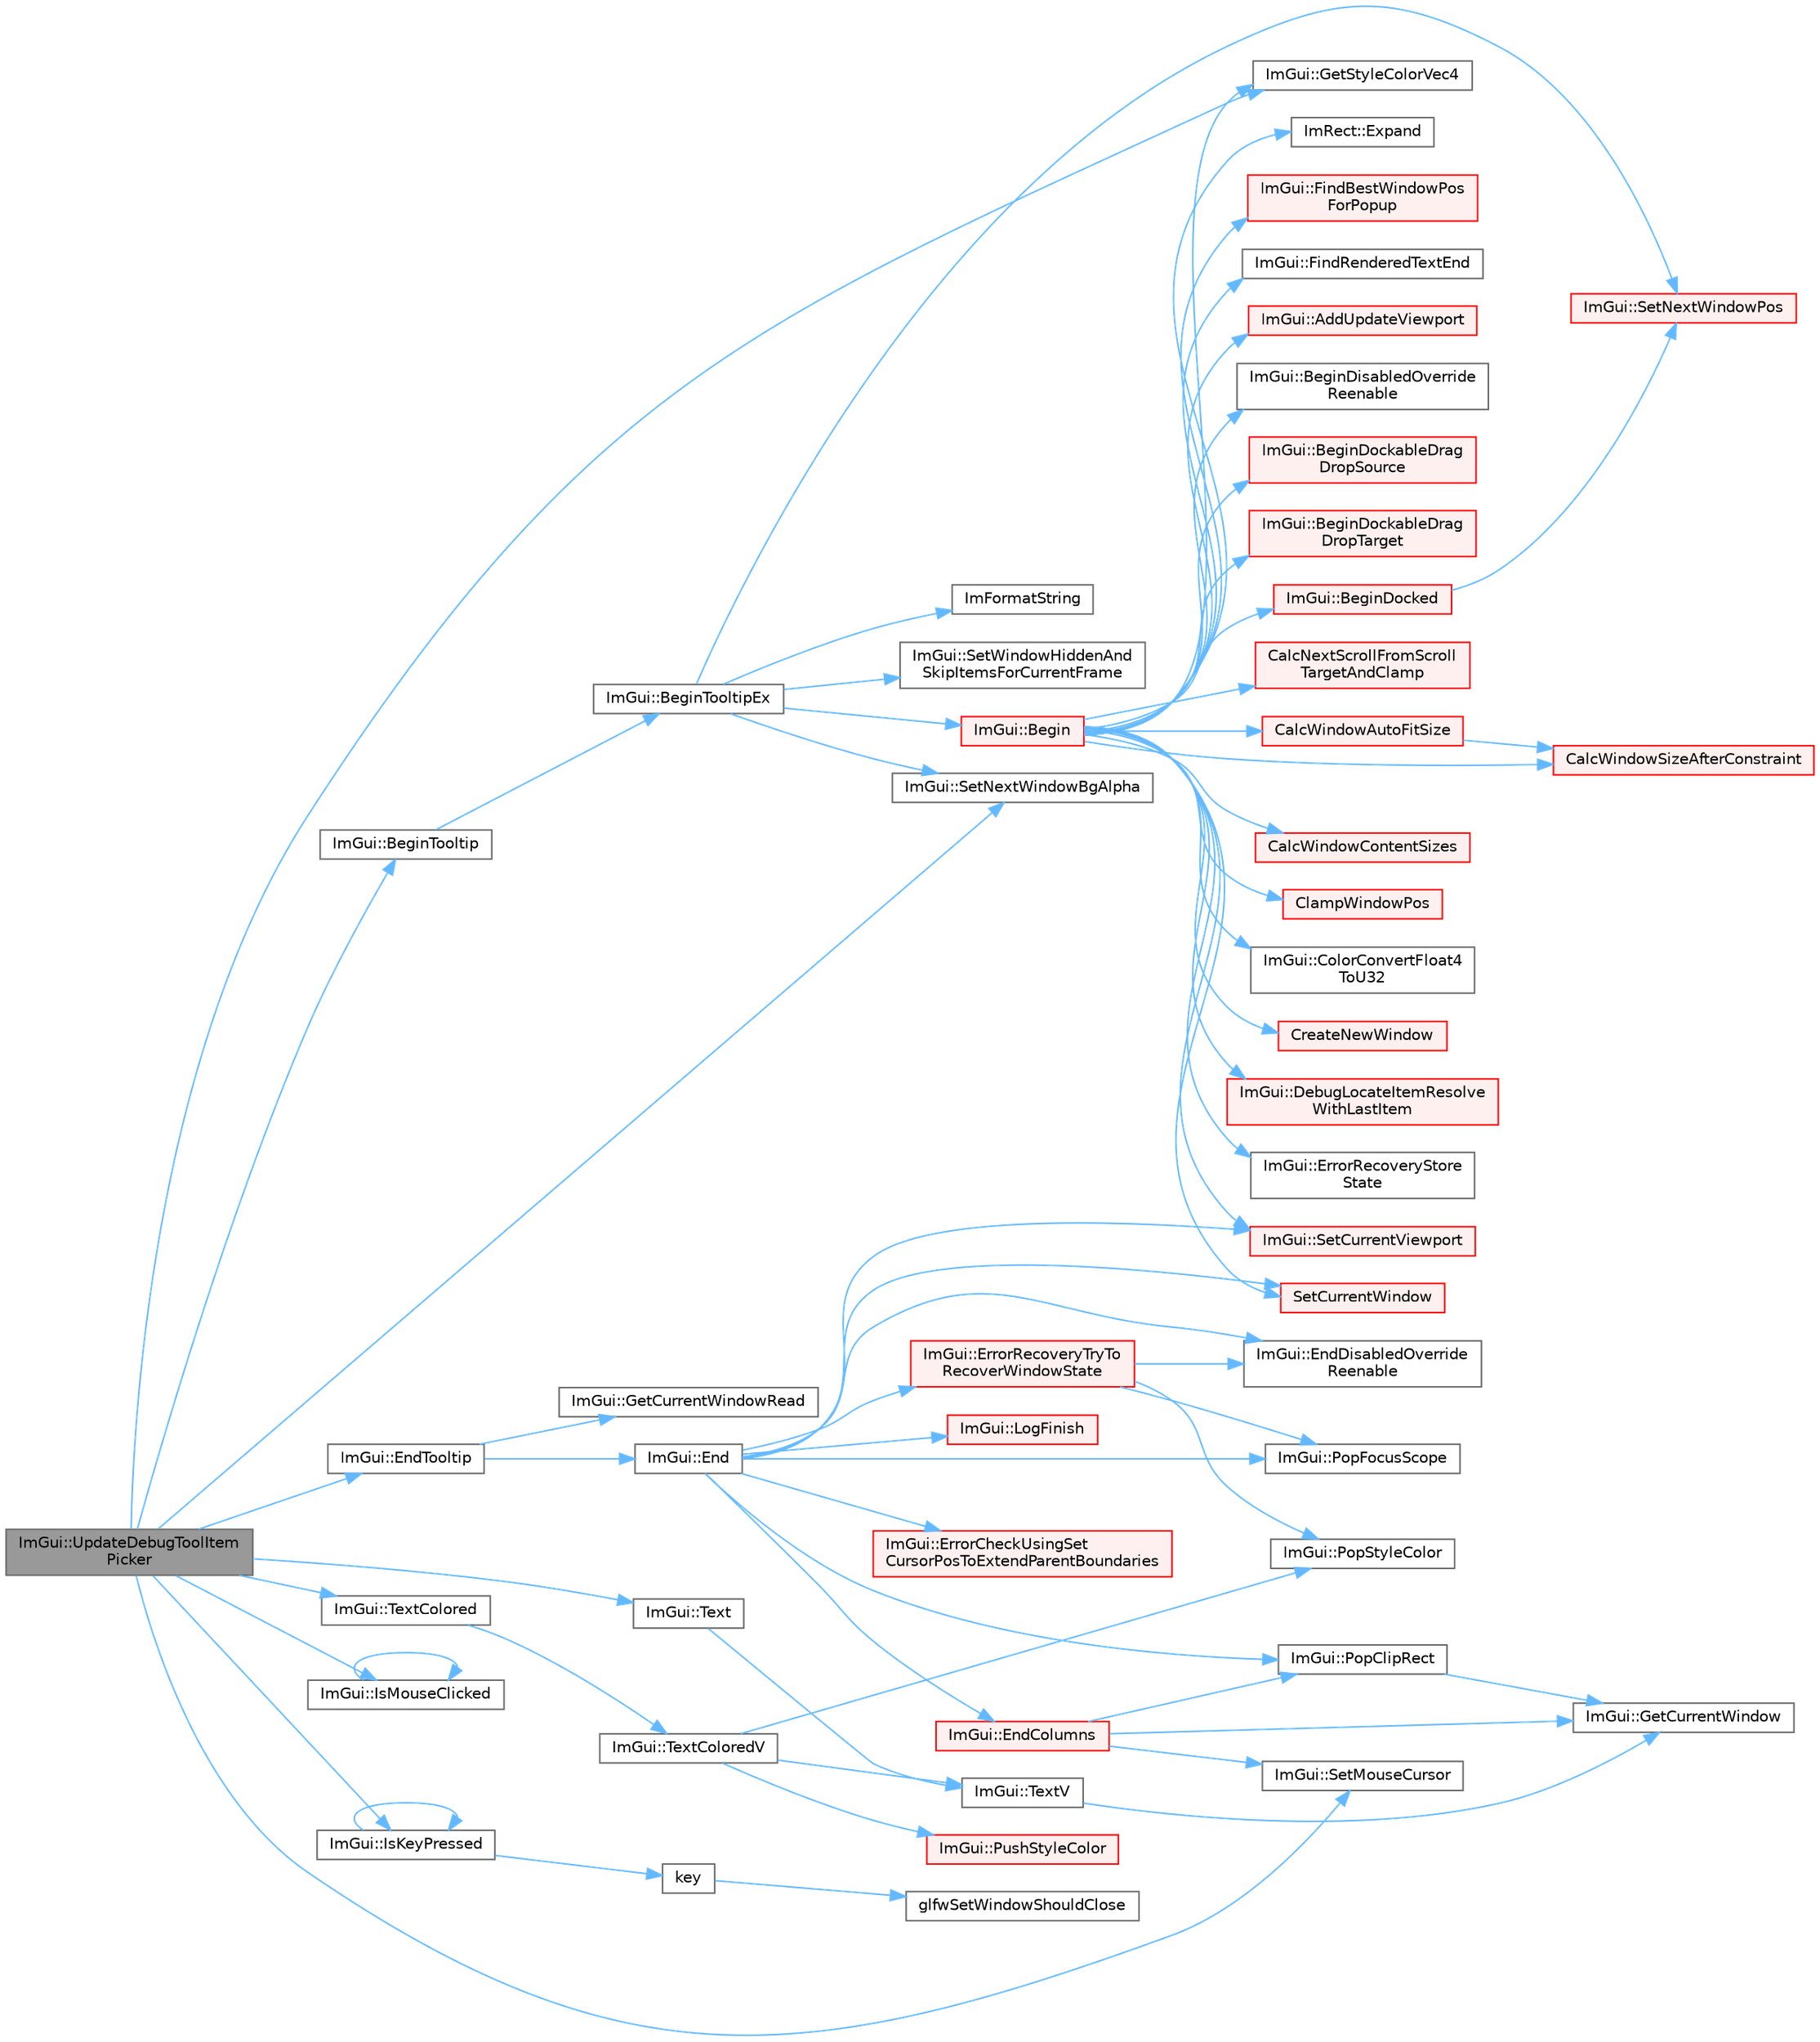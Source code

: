 digraph "ImGui::UpdateDebugToolItemPicker"
{
 // LATEX_PDF_SIZE
  bgcolor="transparent";
  edge [fontname=Helvetica,fontsize=10,labelfontname=Helvetica,labelfontsize=10];
  node [fontname=Helvetica,fontsize=10,shape=box,height=0.2,width=0.4];
  rankdir="LR";
  Node1 [id="Node000001",label="ImGui::UpdateDebugToolItem\lPicker",height=0.2,width=0.4,color="gray40", fillcolor="grey60", style="filled", fontcolor="black",tooltip=" "];
  Node1 -> Node2 [id="edge1_Node000001_Node000002",color="steelblue1",style="solid",tooltip=" "];
  Node2 [id="Node000002",label="ImGui::BeginTooltip",height=0.2,width=0.4,color="grey40", fillcolor="white", style="filled",URL="$namespace_im_gui.html#a0609fbb218702a720c383c87d0c545a2",tooltip=" "];
  Node2 -> Node3 [id="edge2_Node000002_Node000003",color="steelblue1",style="solid",tooltip=" "];
  Node3 [id="Node000003",label="ImGui::BeginTooltipEx",height=0.2,width=0.4,color="grey40", fillcolor="white", style="filled",URL="$namespace_im_gui.html#a18b17a0b20c3f2a16068b84210cfded4",tooltip=" "];
  Node3 -> Node4 [id="edge3_Node000003_Node000004",color="steelblue1",style="solid",tooltip=" "];
  Node4 [id="Node000004",label="ImGui::Begin",height=0.2,width=0.4,color="red", fillcolor="#FFF0F0", style="filled",URL="$namespace_im_gui.html#a581e58db0bc930bafa4a5d23093a2b99",tooltip=" "];
  Node4 -> Node5 [id="edge4_Node000004_Node000005",color="steelblue1",style="solid",tooltip=" "];
  Node5 [id="Node000005",label="ImGui::AddUpdateViewport",height=0.2,width=0.4,color="red", fillcolor="#FFF0F0", style="filled",URL="$namespace_im_gui.html#ada58e5d3e2efc3cef60f213d771408d8",tooltip=" "];
  Node4 -> Node21 [id="edge5_Node000004_Node000021",color="steelblue1",style="solid",tooltip=" "];
  Node21 [id="Node000021",label="ImGui::BeginDisabledOverride\lReenable",height=0.2,width=0.4,color="grey40", fillcolor="white", style="filled",URL="$namespace_im_gui.html#a26b36756e219b7129f894e1c2feb17a8",tooltip=" "];
  Node4 -> Node22 [id="edge6_Node000004_Node000022",color="steelblue1",style="solid",tooltip=" "];
  Node22 [id="Node000022",label="ImGui::BeginDockableDrag\lDropSource",height=0.2,width=0.4,color="red", fillcolor="#FFF0F0", style="filled",URL="$namespace_im_gui.html#a7a435b1565d4884e42a5ee5667f21a1f",tooltip=" "];
  Node4 -> Node369 [id="edge7_Node000004_Node000369",color="steelblue1",style="solid",tooltip=" "];
  Node369 [id="Node000369",label="ImGui::BeginDockableDrag\lDropTarget",height=0.2,width=0.4,color="red", fillcolor="#FFF0F0", style="filled",URL="$namespace_im_gui.html#a1725ff3becdb963b97c16d69d4c9f308",tooltip=" "];
  Node4 -> Node413 [id="edge8_Node000004_Node000413",color="steelblue1",style="solid",tooltip=" "];
  Node413 [id="Node000413",label="ImGui::BeginDocked",height=0.2,width=0.4,color="red", fillcolor="#FFF0F0", style="filled",URL="$namespace_im_gui.html#a627bb85e7c0ab597360f63719bfb1e55",tooltip=" "];
  Node413 -> Node253 [id="edge9_Node000413_Node000253",color="steelblue1",style="solid",tooltip=" "];
  Node253 [id="Node000253",label="ImGui::SetNextWindowPos",height=0.2,width=0.4,color="red", fillcolor="#FFF0F0", style="filled",URL="$namespace_im_gui.html#afbccd31113430670b5ab2bf0d6f509bf",tooltip=" "];
  Node4 -> Node261 [id="edge10_Node000004_Node000261",color="steelblue1",style="solid",tooltip=" "];
  Node261 [id="Node000261",label="CalcNextScrollFromScroll\lTargetAndClamp",height=0.2,width=0.4,color="red", fillcolor="#FFF0F0", style="filled",URL="$imgui_8cpp.html#a07abb80a54115cb5cf9da03351e29533",tooltip=" "];
  Node4 -> Node235 [id="edge11_Node000004_Node000235",color="steelblue1",style="solid",tooltip=" "];
  Node235 [id="Node000235",label="CalcWindowAutoFitSize",height=0.2,width=0.4,color="red", fillcolor="#FFF0F0", style="filled",URL="$imgui_8cpp.html#acbe6338daf87dc6ab636f02f1367eb41",tooltip=" "];
  Node235 -> Node238 [id="edge12_Node000235_Node000238",color="steelblue1",style="solid",tooltip=" "];
  Node238 [id="Node000238",label="CalcWindowSizeAfterConstraint",height=0.2,width=0.4,color="red", fillcolor="#FFF0F0", style="filled",URL="$imgui_8cpp.html#a0c4618a6985c33c4936f1d9f1c7b26b4",tooltip=" "];
  Node4 -> Node240 [id="edge13_Node000004_Node000240",color="steelblue1",style="solid",tooltip=" "];
  Node240 [id="Node000240",label="CalcWindowContentSizes",height=0.2,width=0.4,color="red", fillcolor="#FFF0F0", style="filled",URL="$imgui_8cpp.html#a6eddef51b4880a9f1dca88837f71fc6e",tooltip=" "];
  Node4 -> Node238 [id="edge14_Node000004_Node000238",color="steelblue1",style="solid",tooltip=" "];
  Node4 -> Node459 [id="edge15_Node000004_Node000459",color="steelblue1",style="solid",tooltip=" "];
  Node459 [id="Node000459",label="ClampWindowPos",height=0.2,width=0.4,color="red", fillcolor="#FFF0F0", style="filled",URL="$imgui_8cpp.html#a27b88f27774c413d5578ab6a3f989872",tooltip=" "];
  Node4 -> Node86 [id="edge16_Node000004_Node000086",color="steelblue1",style="solid",tooltip=" "];
  Node86 [id="Node000086",label="ImGui::ColorConvertFloat4\lToU32",height=0.2,width=0.4,color="grey40", fillcolor="white", style="filled",URL="$namespace_im_gui.html#abe2691de0b1a71c774ab24cc91564a94",tooltip=" "];
  Node4 -> Node460 [id="edge17_Node000004_Node000460",color="steelblue1",style="solid",tooltip=" "];
  Node460 [id="Node000460",label="CreateNewWindow",height=0.2,width=0.4,color="red", fillcolor="#FFF0F0", style="filled",URL="$imgui_8cpp.html#a3c92847eb67e7138e6f9af0ee66d3b33",tooltip=" "];
  Node4 -> Node108 [id="edge18_Node000004_Node000108",color="steelblue1",style="solid",tooltip=" "];
  Node108 [id="Node000108",label="ImGui::DebugLocateItemResolve\lWithLastItem",height=0.2,width=0.4,color="red", fillcolor="#FFF0F0", style="filled",URL="$namespace_im_gui.html#ae8ab0d7dfc90af8e82db3ed9e7829219",tooltip=" "];
  Node4 -> Node466 [id="edge19_Node000004_Node000466",color="steelblue1",style="solid",tooltip=" "];
  Node466 [id="Node000466",label="ImGui::ErrorRecoveryStore\lState",height=0.2,width=0.4,color="grey40", fillcolor="white", style="filled",URL="$namespace_im_gui.html#ac961d81019f580ffaec6b8857635a348",tooltip=" "];
  Node4 -> Node189 [id="edge20_Node000004_Node000189",color="steelblue1",style="solid",tooltip=" "];
  Node189 [id="Node000189",label="ImRect::Expand",height=0.2,width=0.4,color="grey40", fillcolor="white", style="filled",URL="$struct_im_rect.html#af33a7424c3341d08acd69da30c27c753",tooltip=" "];
  Node4 -> Node467 [id="edge21_Node000004_Node000467",color="steelblue1",style="solid",tooltip=" "];
  Node467 [id="Node000467",label="ImGui::FindBestWindowPos\lForPopup",height=0.2,width=0.4,color="red", fillcolor="#FFF0F0", style="filled",URL="$namespace_im_gui.html#a310ff87cbe678e2c632bf1f5577a7fbd",tooltip=" "];
  Node4 -> Node144 [id="edge22_Node000004_Node000144",color="steelblue1",style="solid",tooltip=" "];
  Node144 [id="Node000144",label="ImGui::FindRenderedTextEnd",height=0.2,width=0.4,color="grey40", fillcolor="white", style="filled",URL="$namespace_im_gui.html#a7671e1dbc803a31b06081b52a771d83f",tooltip=" "];
  Node4 -> Node470 [id="edge23_Node000004_Node000470",color="steelblue1",style="solid",tooltip=" "];
  Node470 [id="Node000470",label="ImGui::GetStyleColorVec4",height=0.2,width=0.4,color="grey40", fillcolor="white", style="filled",URL="$namespace_im_gui.html#ad838e580972e2c4b3da2b0f60754b662",tooltip=" "];
  Node4 -> Node360 [id="edge24_Node000004_Node000360",color="steelblue1",style="solid",tooltip=" "];
  Node360 [id="Node000360",label="ImGui::SetCurrentViewport",height=0.2,width=0.4,color="red", fillcolor="#FFF0F0", style="filled",URL="$namespace_im_gui.html#a518a36249ab67227a13fd01a4236cbe1",tooltip=" "];
  Node4 -> Node362 [id="edge25_Node000004_Node000362",color="steelblue1",style="solid",tooltip=" "];
  Node362 [id="Node000362",label="SetCurrentWindow",height=0.2,width=0.4,color="red", fillcolor="#FFF0F0", style="filled",URL="$imgui_8cpp.html#a5c592415f88804e2f907477767d3dda1",tooltip=" "];
  Node3 -> Node67 [id="edge26_Node000003_Node000067",color="steelblue1",style="solid",tooltip=" "];
  Node67 [id="Node000067",label="ImFormatString",height=0.2,width=0.4,color="grey40", fillcolor="white", style="filled",URL="$imgui_8cpp.html#a75ccaf7d676b1f567ba888ae42ac3809",tooltip=" "];
  Node3 -> Node514 [id="edge27_Node000003_Node000514",color="steelblue1",style="solid",tooltip=" "];
  Node514 [id="Node000514",label="ImGui::SetNextWindowBgAlpha",height=0.2,width=0.4,color="grey40", fillcolor="white", style="filled",URL="$namespace_im_gui.html#a7de5a63cec4babe417f972403db6430c",tooltip=" "];
  Node3 -> Node253 [id="edge28_Node000003_Node000253",color="steelblue1",style="solid",tooltip=" "];
  Node3 -> Node25 [id="edge29_Node000003_Node000025",color="steelblue1",style="solid",tooltip=" "];
  Node25 [id="Node000025",label="ImGui::SetWindowHiddenAnd\lSkipItemsForCurrentFrame",height=0.2,width=0.4,color="grey40", fillcolor="white", style="filled",URL="$namespace_im_gui.html#a2a1dfd9dfa155f17d07c75f54130228b",tooltip=" "];
  Node1 -> Node80 [id="edge30_Node000001_Node000080",color="steelblue1",style="solid",tooltip=" "];
  Node80 [id="Node000080",label="ImGui::EndTooltip",height=0.2,width=0.4,color="grey40", fillcolor="white", style="filled",URL="$namespace_im_gui.html#ac8d75c160cfdf43d512f773ca133a1c6",tooltip=" "];
  Node80 -> Node81 [id="edge31_Node000080_Node000081",color="steelblue1",style="solid",tooltip=" "];
  Node81 [id="Node000081",label="ImGui::End",height=0.2,width=0.4,color="grey40", fillcolor="white", style="filled",URL="$namespace_im_gui.html#a5479d93794a004c67ceb6d13f37c8254",tooltip=" "];
  Node81 -> Node82 [id="edge32_Node000081_Node000082",color="steelblue1",style="solid",tooltip=" "];
  Node82 [id="Node000082",label="ImGui::EndColumns",height=0.2,width=0.4,color="red", fillcolor="#FFF0F0", style="filled",URL="$namespace_im_gui.html#af93bed3bce5475fe4d525d744f16aa20",tooltip=" "];
  Node82 -> Node84 [id="edge33_Node000082_Node000084",color="steelblue1",style="solid",tooltip=" "];
  Node84 [id="Node000084",label="ImGui::GetCurrentWindow",height=0.2,width=0.4,color="grey40", fillcolor="white", style="filled",URL="$namespace_im_gui.html#ac452417b5004ca16a814a72cff153526",tooltip=" "];
  Node82 -> Node155 [id="edge34_Node000082_Node000155",color="steelblue1",style="solid",tooltip=" "];
  Node155 [id="Node000155",label="ImGui::PopClipRect",height=0.2,width=0.4,color="grey40", fillcolor="white", style="filled",URL="$namespace_im_gui.html#aef1c8a6e5a3c70cb10d03d2a2a66dfd8",tooltip=" "];
  Node155 -> Node84 [id="edge35_Node000155_Node000084",color="steelblue1",style="solid",tooltip=" "];
  Node82 -> Node161 [id="edge36_Node000082_Node000161",color="steelblue1",style="solid",tooltip=" "];
  Node161 [id="Node000161",label="ImGui::SetMouseCursor",height=0.2,width=0.4,color="grey40", fillcolor="white", style="filled",URL="$namespace_im_gui.html#aca3237fd4efa0af7fc6b4eff6494dfce",tooltip=" "];
  Node81 -> Node162 [id="edge37_Node000081_Node000162",color="steelblue1",style="solid",tooltip=" "];
  Node162 [id="Node000162",label="ImGui::EndDisabledOverride\lReenable",height=0.2,width=0.4,color="grey40", fillcolor="white", style="filled",URL="$namespace_im_gui.html#a336225979f3fe3fd9ceba657123f9084",tooltip=" "];
  Node81 -> Node163 [id="edge38_Node000081_Node000163",color="steelblue1",style="solid",tooltip=" "];
  Node163 [id="Node000163",label="ImGui::ErrorCheckUsingSet\lCursorPosToExtendParentBoundaries",height=0.2,width=0.4,color="red", fillcolor="#FFF0F0", style="filled",URL="$namespace_im_gui.html#ad5832500c14abd9e76e376b82701385b",tooltip=" "];
  Node81 -> Node164 [id="edge39_Node000081_Node000164",color="steelblue1",style="solid",tooltip=" "];
  Node164 [id="Node000164",label="ImGui::ErrorRecoveryTryTo\lRecoverWindowState",height=0.2,width=0.4,color="red", fillcolor="#FFF0F0", style="filled",URL="$namespace_im_gui.html#a9e02d2905347634105ecc057a0824e1a",tooltip=" "];
  Node164 -> Node162 [id="edge40_Node000164_Node000162",color="steelblue1",style="solid",tooltip=" "];
  Node164 -> Node200 [id="edge41_Node000164_Node000200",color="steelblue1",style="solid",tooltip=" "];
  Node200 [id="Node000200",label="ImGui::PopFocusScope",height=0.2,width=0.4,color="grey40", fillcolor="white", style="filled",URL="$namespace_im_gui.html#a660bc1ff7f6d971fc4b4236e87409b38",tooltip=" "];
  Node164 -> Node225 [id="edge42_Node000164_Node000225",color="steelblue1",style="solid",tooltip=" "];
  Node225 [id="Node000225",label="ImGui::PopStyleColor",height=0.2,width=0.4,color="grey40", fillcolor="white", style="filled",URL="$namespace_im_gui.html#a9795f730b4043a98b6254738d86efcdc",tooltip=" "];
  Node81 -> Node357 [id="edge43_Node000081_Node000357",color="steelblue1",style="solid",tooltip=" "];
  Node357 [id="Node000357",label="ImGui::LogFinish",height=0.2,width=0.4,color="red", fillcolor="#FFF0F0", style="filled",URL="$namespace_im_gui.html#a2ebcd048d1ca025fb972e1c2e920e3f3",tooltip=" "];
  Node81 -> Node155 [id="edge44_Node000081_Node000155",color="steelblue1",style="solid",tooltip=" "];
  Node81 -> Node200 [id="edge45_Node000081_Node000200",color="steelblue1",style="solid",tooltip=" "];
  Node81 -> Node360 [id="edge46_Node000081_Node000360",color="steelblue1",style="solid",tooltip=" "];
  Node81 -> Node362 [id="edge47_Node000081_Node000362",color="steelblue1",style="solid",tooltip=" "];
  Node80 -> Node99 [id="edge48_Node000080_Node000099",color="steelblue1",style="solid",tooltip=" "];
  Node99 [id="Node000099",label="ImGui::GetCurrentWindowRead",height=0.2,width=0.4,color="grey40", fillcolor="white", style="filled",URL="$namespace_im_gui.html#a055af7d6b7b4ae977a9c3c25a98e0d2f",tooltip=" "];
  Node1 -> Node470 [id="edge49_Node000001_Node000470",color="steelblue1",style="solid",tooltip=" "];
  Node1 -> Node146 [id="edge50_Node000001_Node000146",color="steelblue1",style="solid",tooltip=" "];
  Node146 [id="Node000146",label="ImGui::IsKeyPressed",height=0.2,width=0.4,color="grey40", fillcolor="white", style="filled",URL="$namespace_im_gui.html#a477c2ef31c9641b158d78879780bd108",tooltip=" "];
  Node146 -> Node146 [id="edge51_Node000146_Node000146",color="steelblue1",style="solid",tooltip=" "];
  Node146 -> Node62 [id="edge52_Node000146_Node000062",color="steelblue1",style="solid",tooltip=" "];
  Node62 [id="Node000062",label="key",height=0.2,width=0.4,color="grey40", fillcolor="white", style="filled",URL="$gears_8c.html#accd6b5b92b78666e36543412d4ac14cd",tooltip=" "];
  Node62 -> Node63 [id="edge53_Node000062_Node000063",color="steelblue1",style="solid",tooltip=" "];
  Node63 [id="Node000063",label="glfwSetWindowShouldClose",height=0.2,width=0.4,color="grey40", fillcolor="white", style="filled",URL="$group__window.html#ga1cadeda7a1e2f224e06a8415d30741aa",tooltip="Sets the close flag of the specified window."];
  Node1 -> Node281 [id="edge54_Node000001_Node000281",color="steelblue1",style="solid",tooltip=" "];
  Node281 [id="Node000281",label="ImGui::IsMouseClicked",height=0.2,width=0.4,color="grey40", fillcolor="white", style="filled",URL="$namespace_im_gui.html#a2d430db9485d0b3d86d51d5436225495",tooltip=" "];
  Node281 -> Node281 [id="edge55_Node000281_Node000281",color="steelblue1",style="solid",tooltip=" "];
  Node1 -> Node161 [id="edge56_Node000001_Node000161",color="steelblue1",style="solid",tooltip=" "];
  Node1 -> Node514 [id="edge57_Node000001_Node000514",color="steelblue1",style="solid",tooltip=" "];
  Node1 -> Node515 [id="edge58_Node000001_Node000515",color="steelblue1",style="solid",tooltip=" "];
  Node515 [id="Node000515",label="ImGui::Text",height=0.2,width=0.4,color="grey40", fillcolor="white", style="filled",URL="$namespace_im_gui.html#a9e7b83611fe441d54fad2effb4bf4965",tooltip=" "];
  Node515 -> Node363 [id="edge59_Node000515_Node000363",color="steelblue1",style="solid",tooltip=" "];
  Node363 [id="Node000363",label="ImGui::TextV",height=0.2,width=0.4,color="grey40", fillcolor="white", style="filled",URL="$namespace_im_gui.html#a10a0d6362178c2f743092f21e1b6cd20",tooltip=" "];
  Node363 -> Node84 [id="edge60_Node000363_Node000084",color="steelblue1",style="solid",tooltip=" "];
  Node1 -> Node516 [id="edge61_Node000001_Node000516",color="steelblue1",style="solid",tooltip=" "];
  Node516 [id="Node000516",label="ImGui::TextColored",height=0.2,width=0.4,color="grey40", fillcolor="white", style="filled",URL="$namespace_im_gui.html#a36ab8fcad68b26863d6e910755de04c2",tooltip=" "];
  Node516 -> Node517 [id="edge62_Node000516_Node000517",color="steelblue1",style="solid",tooltip=" "];
  Node517 [id="Node000517",label="ImGui::TextColoredV",height=0.2,width=0.4,color="grey40", fillcolor="white", style="filled",URL="$namespace_im_gui.html#a87c24ece994188a7145d8feecb4439ed",tooltip=" "];
  Node517 -> Node225 [id="edge63_Node000517_Node000225",color="steelblue1",style="solid",tooltip=" "];
  Node517 -> Node227 [id="edge64_Node000517_Node000227",color="steelblue1",style="solid",tooltip=" "];
  Node227 [id="Node000227",label="ImGui::PushStyleColor",height=0.2,width=0.4,color="red", fillcolor="#FFF0F0", style="filled",URL="$namespace_im_gui.html#a77ee84afb636e05eb4b2d6eeddcc2aa8",tooltip=" "];
  Node517 -> Node363 [id="edge65_Node000517_Node000363",color="steelblue1",style="solid",tooltip=" "];
}

